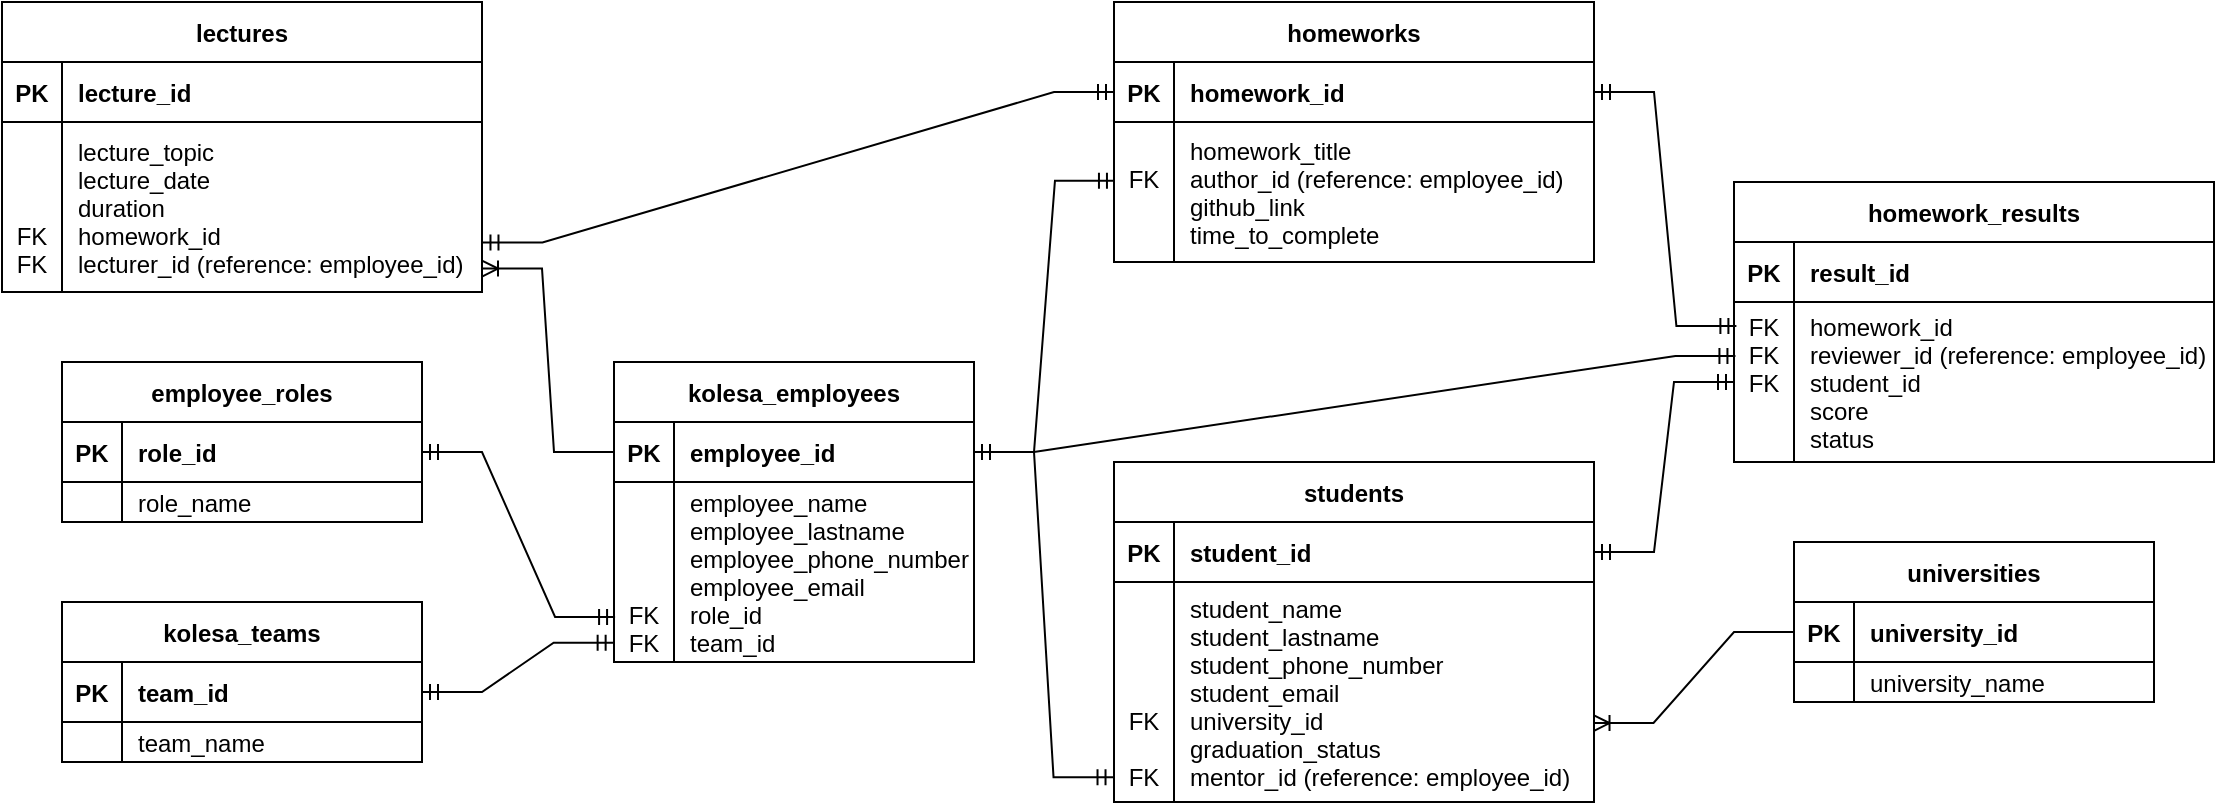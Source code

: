 <mxfile version="20.3.7" type="device"><diagram id="hOJQ7ITbT8HSQyX0tCzR" name="Страница 1"><mxGraphModel dx="1267" dy="1962" grid="1" gridSize="10" guides="1" tooltips="1" connect="1" arrows="1" fold="1" page="1" pageScale="1" pageWidth="827" pageHeight="1169" math="0" shadow="0"><root><mxCell id="0"/><mxCell id="1" parent="0"/><mxCell id="3xY9UxfeEPPlGoBs83Ob-1" value="students" style="shape=table;startSize=30;container=1;collapsible=1;childLayout=tableLayout;fixedRows=1;rowLines=0;fontStyle=1;align=center;resizeLast=1;" vertex="1" parent="1"><mxGeometry x="730" y="200" width="240" height="170" as="geometry"/></mxCell><mxCell id="3xY9UxfeEPPlGoBs83Ob-2" value="" style="shape=tableRow;horizontal=0;startSize=0;swimlaneHead=0;swimlaneBody=0;fillColor=none;collapsible=0;dropTarget=0;points=[[0,0.5],[1,0.5]];portConstraint=eastwest;top=0;left=0;right=0;bottom=1;" vertex="1" parent="3xY9UxfeEPPlGoBs83Ob-1"><mxGeometry y="30" width="240" height="30" as="geometry"/></mxCell><mxCell id="3xY9UxfeEPPlGoBs83Ob-3" value="PK" style="shape=partialRectangle;connectable=0;fillColor=none;top=0;left=0;bottom=0;right=0;fontStyle=1;overflow=hidden;" vertex="1" parent="3xY9UxfeEPPlGoBs83Ob-2"><mxGeometry width="30" height="30" as="geometry"><mxRectangle width="30" height="30" as="alternateBounds"/></mxGeometry></mxCell><mxCell id="3xY9UxfeEPPlGoBs83Ob-4" value="student_id" style="shape=partialRectangle;connectable=0;fillColor=none;top=0;left=0;bottom=0;right=0;align=left;spacingLeft=6;fontStyle=1;overflow=hidden;" vertex="1" parent="3xY9UxfeEPPlGoBs83Ob-2"><mxGeometry x="30" width="210" height="30" as="geometry"><mxRectangle width="210" height="30" as="alternateBounds"/></mxGeometry></mxCell><mxCell id="3xY9UxfeEPPlGoBs83Ob-5" value="" style="shape=tableRow;horizontal=0;startSize=0;swimlaneHead=0;swimlaneBody=0;fillColor=none;collapsible=0;dropTarget=0;points=[[0,0.5],[1,0.5]];portConstraint=eastwest;top=0;left=0;right=0;bottom=0;" vertex="1" parent="3xY9UxfeEPPlGoBs83Ob-1"><mxGeometry y="60" width="240" height="110" as="geometry"/></mxCell><mxCell id="3xY9UxfeEPPlGoBs83Ob-6" value="&#10;&#10;&#10;&#10;FK&#10;&#10;FK" style="shape=partialRectangle;connectable=0;fillColor=none;top=0;left=0;bottom=0;right=0;editable=1;overflow=hidden;" vertex="1" parent="3xY9UxfeEPPlGoBs83Ob-5"><mxGeometry width="30" height="110" as="geometry"><mxRectangle width="30" height="110" as="alternateBounds"/></mxGeometry></mxCell><mxCell id="3xY9UxfeEPPlGoBs83Ob-7" value="student_name&#10;student_lastname&#10;student_phone_number&#10;student_email&#10;university_id&#10;graduation_status&#10;mentor_id (reference: employee_id)" style="shape=partialRectangle;connectable=0;fillColor=none;top=0;left=0;bottom=0;right=0;align=left;spacingLeft=6;overflow=hidden;" vertex="1" parent="3xY9UxfeEPPlGoBs83Ob-5"><mxGeometry x="30" width="210" height="110" as="geometry"><mxRectangle width="210" height="110" as="alternateBounds"/></mxGeometry></mxCell><mxCell id="3xY9UxfeEPPlGoBs83Ob-35" value="universities" style="shape=table;startSize=30;container=1;collapsible=1;childLayout=tableLayout;fixedRows=1;rowLines=0;fontStyle=1;align=center;resizeLast=1;" vertex="1" parent="1"><mxGeometry x="1070" y="240" width="180" height="80" as="geometry"/></mxCell><mxCell id="3xY9UxfeEPPlGoBs83Ob-36" value="" style="shape=tableRow;horizontal=0;startSize=0;swimlaneHead=0;swimlaneBody=0;fillColor=none;collapsible=0;dropTarget=0;points=[[0,0.5],[1,0.5]];portConstraint=eastwest;top=0;left=0;right=0;bottom=1;" vertex="1" parent="3xY9UxfeEPPlGoBs83Ob-35"><mxGeometry y="30" width="180" height="30" as="geometry"/></mxCell><mxCell id="3xY9UxfeEPPlGoBs83Ob-37" value="PK" style="shape=partialRectangle;connectable=0;fillColor=none;top=0;left=0;bottom=0;right=0;fontStyle=1;overflow=hidden;" vertex="1" parent="3xY9UxfeEPPlGoBs83Ob-36"><mxGeometry width="30" height="30" as="geometry"><mxRectangle width="30" height="30" as="alternateBounds"/></mxGeometry></mxCell><mxCell id="3xY9UxfeEPPlGoBs83Ob-38" value="university_id" style="shape=partialRectangle;connectable=0;fillColor=none;top=0;left=0;bottom=0;right=0;align=left;spacingLeft=6;fontStyle=1;overflow=hidden;" vertex="1" parent="3xY9UxfeEPPlGoBs83Ob-36"><mxGeometry x="30" width="150" height="30" as="geometry"><mxRectangle width="150" height="30" as="alternateBounds"/></mxGeometry></mxCell><mxCell id="3xY9UxfeEPPlGoBs83Ob-39" value="" style="shape=tableRow;horizontal=0;startSize=0;swimlaneHead=0;swimlaneBody=0;fillColor=none;collapsible=0;dropTarget=0;points=[[0,0.5],[1,0.5]];portConstraint=eastwest;top=0;left=0;right=0;bottom=0;" vertex="1" parent="3xY9UxfeEPPlGoBs83Ob-35"><mxGeometry y="60" width="180" height="20" as="geometry"/></mxCell><mxCell id="3xY9UxfeEPPlGoBs83Ob-40" value="" style="shape=partialRectangle;connectable=0;fillColor=none;top=0;left=0;bottom=0;right=0;editable=1;overflow=hidden;" vertex="1" parent="3xY9UxfeEPPlGoBs83Ob-39"><mxGeometry width="30" height="20" as="geometry"><mxRectangle width="30" height="20" as="alternateBounds"/></mxGeometry></mxCell><mxCell id="3xY9UxfeEPPlGoBs83Ob-41" value="university_name" style="shape=partialRectangle;connectable=0;fillColor=none;top=0;left=0;bottom=0;right=0;align=left;spacingLeft=6;overflow=hidden;" vertex="1" parent="3xY9UxfeEPPlGoBs83Ob-39"><mxGeometry x="30" width="150" height="20" as="geometry"><mxRectangle width="150" height="20" as="alternateBounds"/></mxGeometry></mxCell><mxCell id="3xY9UxfeEPPlGoBs83Ob-42" value="employee_roles" style="shape=table;startSize=30;container=1;collapsible=1;childLayout=tableLayout;fixedRows=1;rowLines=0;fontStyle=1;align=center;resizeLast=1;" vertex="1" parent="1"><mxGeometry x="204" y="150" width="180" height="80" as="geometry"/></mxCell><mxCell id="3xY9UxfeEPPlGoBs83Ob-43" value="" style="shape=tableRow;horizontal=0;startSize=0;swimlaneHead=0;swimlaneBody=0;fillColor=none;collapsible=0;dropTarget=0;points=[[0,0.5],[1,0.5]];portConstraint=eastwest;top=0;left=0;right=0;bottom=1;" vertex="1" parent="3xY9UxfeEPPlGoBs83Ob-42"><mxGeometry y="30" width="180" height="30" as="geometry"/></mxCell><mxCell id="3xY9UxfeEPPlGoBs83Ob-44" value="PK" style="shape=partialRectangle;connectable=0;fillColor=none;top=0;left=0;bottom=0;right=0;fontStyle=1;overflow=hidden;" vertex="1" parent="3xY9UxfeEPPlGoBs83Ob-43"><mxGeometry width="30" height="30" as="geometry"><mxRectangle width="30" height="30" as="alternateBounds"/></mxGeometry></mxCell><mxCell id="3xY9UxfeEPPlGoBs83Ob-45" value="role_id" style="shape=partialRectangle;connectable=0;fillColor=none;top=0;left=0;bottom=0;right=0;align=left;spacingLeft=6;fontStyle=1;overflow=hidden;" vertex="1" parent="3xY9UxfeEPPlGoBs83Ob-43"><mxGeometry x="30" width="150" height="30" as="geometry"><mxRectangle width="150" height="30" as="alternateBounds"/></mxGeometry></mxCell><mxCell id="3xY9UxfeEPPlGoBs83Ob-46" value="" style="shape=tableRow;horizontal=0;startSize=0;swimlaneHead=0;swimlaneBody=0;fillColor=none;collapsible=0;dropTarget=0;points=[[0,0.5],[1,0.5]];portConstraint=eastwest;top=0;left=0;right=0;bottom=0;" vertex="1" parent="3xY9UxfeEPPlGoBs83Ob-42"><mxGeometry y="60" width="180" height="20" as="geometry"/></mxCell><mxCell id="3xY9UxfeEPPlGoBs83Ob-47" value="" style="shape=partialRectangle;connectable=0;fillColor=none;top=0;left=0;bottom=0;right=0;editable=1;overflow=hidden;" vertex="1" parent="3xY9UxfeEPPlGoBs83Ob-46"><mxGeometry width="30" height="20" as="geometry"><mxRectangle width="30" height="20" as="alternateBounds"/></mxGeometry></mxCell><mxCell id="3xY9UxfeEPPlGoBs83Ob-48" value="role_name" style="shape=partialRectangle;connectable=0;fillColor=none;top=0;left=0;bottom=0;right=0;align=left;spacingLeft=6;overflow=hidden;" vertex="1" parent="3xY9UxfeEPPlGoBs83Ob-46"><mxGeometry x="30" width="150" height="20" as="geometry"><mxRectangle width="150" height="20" as="alternateBounds"/></mxGeometry></mxCell><mxCell id="3xY9UxfeEPPlGoBs83Ob-49" value="kolesa_employees" style="shape=table;startSize=30;container=1;collapsible=1;childLayout=tableLayout;fixedRows=1;rowLines=0;fontStyle=1;align=center;resizeLast=1;" vertex="1" parent="1"><mxGeometry x="480" y="150" width="180" height="150" as="geometry"/></mxCell><mxCell id="3xY9UxfeEPPlGoBs83Ob-50" value="" style="shape=tableRow;horizontal=0;startSize=0;swimlaneHead=0;swimlaneBody=0;fillColor=none;collapsible=0;dropTarget=0;points=[[0,0.5],[1,0.5]];portConstraint=eastwest;top=0;left=0;right=0;bottom=1;" vertex="1" parent="3xY9UxfeEPPlGoBs83Ob-49"><mxGeometry y="30" width="180" height="30" as="geometry"/></mxCell><mxCell id="3xY9UxfeEPPlGoBs83Ob-51" value="PK" style="shape=partialRectangle;connectable=0;fillColor=none;top=0;left=0;bottom=0;right=0;fontStyle=1;overflow=hidden;" vertex="1" parent="3xY9UxfeEPPlGoBs83Ob-50"><mxGeometry width="30" height="30" as="geometry"><mxRectangle width="30" height="30" as="alternateBounds"/></mxGeometry></mxCell><mxCell id="3xY9UxfeEPPlGoBs83Ob-52" value="employee_id" style="shape=partialRectangle;connectable=0;fillColor=none;top=0;left=0;bottom=0;right=0;align=left;spacingLeft=6;fontStyle=1;overflow=hidden;" vertex="1" parent="3xY9UxfeEPPlGoBs83Ob-50"><mxGeometry x="30" width="150" height="30" as="geometry"><mxRectangle width="150" height="30" as="alternateBounds"/></mxGeometry></mxCell><mxCell id="3xY9UxfeEPPlGoBs83Ob-53" value="" style="shape=tableRow;horizontal=0;startSize=0;swimlaneHead=0;swimlaneBody=0;fillColor=none;collapsible=0;dropTarget=0;points=[[0,0.5],[1,0.5]];portConstraint=eastwest;top=0;left=0;right=0;bottom=0;" vertex="1" parent="3xY9UxfeEPPlGoBs83Ob-49"><mxGeometry y="60" width="180" height="90" as="geometry"/></mxCell><mxCell id="3xY9UxfeEPPlGoBs83Ob-54" value="&#10;&#10;&#10;&#10;FK&#10;FK" style="shape=partialRectangle;connectable=0;fillColor=none;top=0;left=0;bottom=0;right=0;editable=1;overflow=hidden;" vertex="1" parent="3xY9UxfeEPPlGoBs83Ob-53"><mxGeometry width="30" height="90" as="geometry"><mxRectangle width="30" height="90" as="alternateBounds"/></mxGeometry></mxCell><mxCell id="3xY9UxfeEPPlGoBs83Ob-55" value="employee_name&#10;employee_lastname&#10;employee_phone_number&#10;employee_email&#10;role_id&#10;team_id" style="shape=partialRectangle;connectable=0;fillColor=none;top=0;left=0;bottom=0;right=0;align=left;spacingLeft=6;overflow=hidden;" vertex="1" parent="3xY9UxfeEPPlGoBs83Ob-53"><mxGeometry x="30" width="150" height="90" as="geometry"><mxRectangle width="150" height="90" as="alternateBounds"/></mxGeometry></mxCell><mxCell id="3xY9UxfeEPPlGoBs83Ob-56" value="lectures" style="shape=table;startSize=30;container=1;collapsible=1;childLayout=tableLayout;fixedRows=1;rowLines=0;fontStyle=1;align=center;resizeLast=1;" vertex="1" parent="1"><mxGeometry x="174" y="-30" width="240" height="145" as="geometry"/></mxCell><mxCell id="3xY9UxfeEPPlGoBs83Ob-57" value="" style="shape=tableRow;horizontal=0;startSize=0;swimlaneHead=0;swimlaneBody=0;fillColor=none;collapsible=0;dropTarget=0;points=[[0,0.5],[1,0.5]];portConstraint=eastwest;top=0;left=0;right=0;bottom=1;" vertex="1" parent="3xY9UxfeEPPlGoBs83Ob-56"><mxGeometry y="30" width="240" height="30" as="geometry"/></mxCell><mxCell id="3xY9UxfeEPPlGoBs83Ob-58" value="PK" style="shape=partialRectangle;connectable=0;fillColor=none;top=0;left=0;bottom=0;right=0;fontStyle=1;overflow=hidden;" vertex="1" parent="3xY9UxfeEPPlGoBs83Ob-57"><mxGeometry width="30" height="30" as="geometry"><mxRectangle width="30" height="30" as="alternateBounds"/></mxGeometry></mxCell><mxCell id="3xY9UxfeEPPlGoBs83Ob-59" value="lecture_id" style="shape=partialRectangle;connectable=0;fillColor=none;top=0;left=0;bottom=0;right=0;align=left;spacingLeft=6;fontStyle=1;overflow=hidden;" vertex="1" parent="3xY9UxfeEPPlGoBs83Ob-57"><mxGeometry x="30" width="210" height="30" as="geometry"><mxRectangle width="210" height="30" as="alternateBounds"/></mxGeometry></mxCell><mxCell id="3xY9UxfeEPPlGoBs83Ob-60" value="" style="shape=tableRow;horizontal=0;startSize=0;swimlaneHead=0;swimlaneBody=0;fillColor=none;collapsible=0;dropTarget=0;points=[[0,0.5],[1,0.5]];portConstraint=eastwest;top=0;left=0;right=0;bottom=0;" vertex="1" parent="3xY9UxfeEPPlGoBs83Ob-56"><mxGeometry y="60" width="240" height="85" as="geometry"/></mxCell><mxCell id="3xY9UxfeEPPlGoBs83Ob-61" value="&#10;&#10;&#10;FK&#10;FK" style="shape=partialRectangle;connectable=0;fillColor=none;top=0;left=0;bottom=0;right=0;editable=1;overflow=hidden;" vertex="1" parent="3xY9UxfeEPPlGoBs83Ob-60"><mxGeometry width="30" height="85" as="geometry"><mxRectangle width="30" height="85" as="alternateBounds"/></mxGeometry></mxCell><mxCell id="3xY9UxfeEPPlGoBs83Ob-62" value="lecture_topic&#10;lecture_date&#10;duration&#10;homework_id&#10;lecturer_id (reference: employee_id)" style="shape=partialRectangle;connectable=0;fillColor=none;top=0;left=0;bottom=0;right=0;align=left;spacingLeft=6;overflow=hidden;" vertex="1" parent="3xY9UxfeEPPlGoBs83Ob-60"><mxGeometry x="30" width="210" height="85" as="geometry"><mxRectangle width="210" height="85" as="alternateBounds"/></mxGeometry></mxCell><mxCell id="3xY9UxfeEPPlGoBs83Ob-63" value="homeworks" style="shape=table;startSize=30;container=1;collapsible=1;childLayout=tableLayout;fixedRows=1;rowLines=0;fontStyle=1;align=center;resizeLast=1;" vertex="1" parent="1"><mxGeometry x="730" y="-30" width="240" height="130" as="geometry"/></mxCell><mxCell id="3xY9UxfeEPPlGoBs83Ob-64" value="" style="shape=tableRow;horizontal=0;startSize=0;swimlaneHead=0;swimlaneBody=0;fillColor=none;collapsible=0;dropTarget=0;points=[[0,0.5],[1,0.5]];portConstraint=eastwest;top=0;left=0;right=0;bottom=1;" vertex="1" parent="3xY9UxfeEPPlGoBs83Ob-63"><mxGeometry y="30" width="240" height="30" as="geometry"/></mxCell><mxCell id="3xY9UxfeEPPlGoBs83Ob-65" value="PK" style="shape=partialRectangle;connectable=0;fillColor=none;top=0;left=0;bottom=0;right=0;fontStyle=1;overflow=hidden;" vertex="1" parent="3xY9UxfeEPPlGoBs83Ob-64"><mxGeometry width="30" height="30" as="geometry"><mxRectangle width="30" height="30" as="alternateBounds"/></mxGeometry></mxCell><mxCell id="3xY9UxfeEPPlGoBs83Ob-66" value="homework_id" style="shape=partialRectangle;connectable=0;fillColor=none;top=0;left=0;bottom=0;right=0;align=left;spacingLeft=6;fontStyle=1;overflow=hidden;" vertex="1" parent="3xY9UxfeEPPlGoBs83Ob-64"><mxGeometry x="30" width="210" height="30" as="geometry"><mxRectangle width="210" height="30" as="alternateBounds"/></mxGeometry></mxCell><mxCell id="3xY9UxfeEPPlGoBs83Ob-67" value="" style="shape=tableRow;horizontal=0;startSize=0;swimlaneHead=0;swimlaneBody=0;fillColor=none;collapsible=0;dropTarget=0;points=[[0,0.5],[1,0.5]];portConstraint=eastwest;top=0;left=0;right=0;bottom=0;" vertex="1" parent="3xY9UxfeEPPlGoBs83Ob-63"><mxGeometry y="60" width="240" height="70" as="geometry"/></mxCell><mxCell id="3xY9UxfeEPPlGoBs83Ob-68" value="&#10;FK&#10;&#10;" style="shape=partialRectangle;connectable=0;fillColor=none;top=0;left=0;bottom=0;right=0;editable=1;overflow=hidden;" vertex="1" parent="3xY9UxfeEPPlGoBs83Ob-67"><mxGeometry width="30" height="70" as="geometry"><mxRectangle width="30" height="70" as="alternateBounds"/></mxGeometry></mxCell><mxCell id="3xY9UxfeEPPlGoBs83Ob-69" value="homework_title&#10;author_id (reference: employee_id)&#10;github_link&#10;time_to_complete" style="shape=partialRectangle;connectable=0;fillColor=none;top=0;left=0;bottom=0;right=0;align=left;spacingLeft=6;overflow=hidden;" vertex="1" parent="3xY9UxfeEPPlGoBs83Ob-67"><mxGeometry x="30" width="210" height="70" as="geometry"><mxRectangle width="210" height="70" as="alternateBounds"/></mxGeometry></mxCell><mxCell id="3xY9UxfeEPPlGoBs83Ob-70" value="homework_results" style="shape=table;startSize=30;container=1;collapsible=1;childLayout=tableLayout;fixedRows=1;rowLines=0;fontStyle=1;align=center;resizeLast=1;" vertex="1" parent="1"><mxGeometry x="1040" y="60" width="240" height="140" as="geometry"/></mxCell><mxCell id="3xY9UxfeEPPlGoBs83Ob-71" value="" style="shape=tableRow;horizontal=0;startSize=0;swimlaneHead=0;swimlaneBody=0;fillColor=none;collapsible=0;dropTarget=0;points=[[0,0.5],[1,0.5]];portConstraint=eastwest;top=0;left=0;right=0;bottom=1;" vertex="1" parent="3xY9UxfeEPPlGoBs83Ob-70"><mxGeometry y="30" width="240" height="30" as="geometry"/></mxCell><mxCell id="3xY9UxfeEPPlGoBs83Ob-72" value="PK" style="shape=partialRectangle;connectable=0;fillColor=none;top=0;left=0;bottom=0;right=0;fontStyle=1;overflow=hidden;" vertex="1" parent="3xY9UxfeEPPlGoBs83Ob-71"><mxGeometry width="30" height="30" as="geometry"><mxRectangle width="30" height="30" as="alternateBounds"/></mxGeometry></mxCell><mxCell id="3xY9UxfeEPPlGoBs83Ob-73" value="result_id" style="shape=partialRectangle;connectable=0;fillColor=none;top=0;left=0;bottom=0;right=0;align=left;spacingLeft=6;fontStyle=1;overflow=hidden;" vertex="1" parent="3xY9UxfeEPPlGoBs83Ob-71"><mxGeometry x="30" width="210" height="30" as="geometry"><mxRectangle width="210" height="30" as="alternateBounds"/></mxGeometry></mxCell><mxCell id="3xY9UxfeEPPlGoBs83Ob-74" value="" style="shape=tableRow;horizontal=0;startSize=0;swimlaneHead=0;swimlaneBody=0;fillColor=none;collapsible=0;dropTarget=0;points=[[0,0.5],[1,0.5]];portConstraint=eastwest;top=0;left=0;right=0;bottom=0;" vertex="1" parent="3xY9UxfeEPPlGoBs83Ob-70"><mxGeometry y="60" width="240" height="80" as="geometry"/></mxCell><mxCell id="3xY9UxfeEPPlGoBs83Ob-75" value="FK&#10;FK&#10;FK&#10;&#10;" style="shape=partialRectangle;connectable=0;fillColor=none;top=0;left=0;bottom=0;right=0;editable=1;overflow=hidden;" vertex="1" parent="3xY9UxfeEPPlGoBs83Ob-74"><mxGeometry width="30" height="80" as="geometry"><mxRectangle width="30" height="80" as="alternateBounds"/></mxGeometry></mxCell><mxCell id="3xY9UxfeEPPlGoBs83Ob-76" value="homework_id&#10;reviewer_id (reference: employee_id)&#10;student_id&#10;score&#10;status" style="shape=partialRectangle;connectable=0;fillColor=none;top=0;left=0;bottom=0;right=0;align=left;spacingLeft=6;overflow=hidden;" vertex="1" parent="3xY9UxfeEPPlGoBs83Ob-74"><mxGeometry x="30" width="210" height="80" as="geometry"><mxRectangle width="210" height="80" as="alternateBounds"/></mxGeometry></mxCell><mxCell id="3xY9UxfeEPPlGoBs83Ob-78" value="" style="edgeStyle=entityRelationEdgeStyle;fontSize=12;html=1;endArrow=ERmandOne;startArrow=ERmandOne;rounded=0;exitX=1;exitY=0.5;exitDx=0;exitDy=0;entryX=0.003;entryY=0.75;entryDx=0;entryDy=0;entryPerimeter=0;" edge="1" parent="1" source="3xY9UxfeEPPlGoBs83Ob-43" target="3xY9UxfeEPPlGoBs83Ob-53"><mxGeometry width="100" height="100" relative="1" as="geometry"><mxPoint x="280" y="390" as="sourcePoint"/><mxPoint x="380" y="290" as="targetPoint"/></mxGeometry></mxCell><mxCell id="3xY9UxfeEPPlGoBs83Ob-79" value="" style="edgeStyle=entityRelationEdgeStyle;fontSize=12;html=1;endArrow=ERmandOne;startArrow=ERmandOne;rounded=0;entryX=-0.001;entryY=0.893;entryDx=0;entryDy=0;entryPerimeter=0;exitX=1;exitY=0.5;exitDx=0;exitDy=0;" edge="1" parent="1" source="3xY9UxfeEPPlGoBs83Ob-91" target="3xY9UxfeEPPlGoBs83Ob-53"><mxGeometry width="100" height="100" relative="1" as="geometry"><mxPoint x="430" y="310" as="sourcePoint"/><mxPoint x="480" y="220" as="targetPoint"/></mxGeometry></mxCell><mxCell id="3xY9UxfeEPPlGoBs83Ob-81" value="" style="edgeStyle=entityRelationEdgeStyle;fontSize=12;html=1;endArrow=ERmandOne;startArrow=ERmandOne;rounded=0;entryX=-0.001;entryY=0.887;entryDx=0;entryDy=0;exitX=1;exitY=0.5;exitDx=0;exitDy=0;entryPerimeter=0;" edge="1" parent="1" source="3xY9UxfeEPPlGoBs83Ob-50" target="3xY9UxfeEPPlGoBs83Ob-5"><mxGeometry width="100" height="100" relative="1" as="geometry"><mxPoint x="680" y="230" as="sourcePoint"/><mxPoint x="760" y="260" as="targetPoint"/></mxGeometry></mxCell><mxCell id="3xY9UxfeEPPlGoBs83Ob-83" value="" style="edgeStyle=entityRelationEdgeStyle;fontSize=12;html=1;endArrow=ERoneToMany;rounded=0;exitX=0;exitY=0.5;exitDx=0;exitDy=0;entryX=1;entryY=0.862;entryDx=0;entryDy=0;entryPerimeter=0;" edge="1" parent="1" source="3xY9UxfeEPPlGoBs83Ob-50" target="3xY9UxfeEPPlGoBs83Ob-60"><mxGeometry width="100" height="100" relative="1" as="geometry"><mxPoint x="860" y="310" as="sourcePoint"/><mxPoint x="960" y="210" as="targetPoint"/></mxGeometry></mxCell><mxCell id="3xY9UxfeEPPlGoBs83Ob-84" value="" style="edgeStyle=entityRelationEdgeStyle;fontSize=12;html=1;endArrow=ERmandOne;startArrow=ERmandOne;rounded=0;entryX=1.001;entryY=0.709;entryDx=0;entryDy=0;exitX=0;exitY=0.5;exitDx=0;exitDy=0;entryPerimeter=0;" edge="1" parent="1" source="3xY9UxfeEPPlGoBs83Ob-64" target="3xY9UxfeEPPlGoBs83Ob-60"><mxGeometry width="100" height="100" relative="1" as="geometry"><mxPoint x="900" y="320" as="sourcePoint"/><mxPoint x="1000" y="220" as="targetPoint"/></mxGeometry></mxCell><mxCell id="3xY9UxfeEPPlGoBs83Ob-85" value="" style="edgeStyle=entityRelationEdgeStyle;fontSize=12;html=1;endArrow=ERmandOne;startArrow=ERmandOne;rounded=0;exitX=1;exitY=0.5;exitDx=0;exitDy=0;entryX=0.003;entryY=0.337;entryDx=0;entryDy=0;entryPerimeter=0;" edge="1" parent="1" source="3xY9UxfeEPPlGoBs83Ob-50" target="3xY9UxfeEPPlGoBs83Ob-74"><mxGeometry width="100" height="100" relative="1" as="geometry"><mxPoint x="900" y="390" as="sourcePoint"/><mxPoint x="1000" y="290" as="targetPoint"/></mxGeometry></mxCell><mxCell id="3xY9UxfeEPPlGoBs83Ob-87" value="" style="edgeStyle=entityRelationEdgeStyle;fontSize=12;html=1;endArrow=ERmandOne;startArrow=ERmandOne;rounded=0;entryX=1;entryY=0.5;entryDx=0;entryDy=0;exitX=0.005;exitY=0.15;exitDx=0;exitDy=0;exitPerimeter=0;" edge="1" parent="1" source="3xY9UxfeEPPlGoBs83Ob-74" target="3xY9UxfeEPPlGoBs83Ob-64"><mxGeometry width="100" height="100" relative="1" as="geometry"><mxPoint x="1190" y="340" as="sourcePoint"/><mxPoint x="1290" y="240" as="targetPoint"/></mxGeometry></mxCell><mxCell id="3xY9UxfeEPPlGoBs83Ob-88" value="" style="edgeStyle=entityRelationEdgeStyle;fontSize=12;html=1;endArrow=ERmandOne;startArrow=ERmandOne;rounded=0;entryX=0;entryY=0.5;entryDx=0;entryDy=0;exitX=1;exitY=0.5;exitDx=0;exitDy=0;" edge="1" parent="1" source="3xY9UxfeEPPlGoBs83Ob-2" target="3xY9UxfeEPPlGoBs83Ob-74"><mxGeometry width="100" height="100" relative="1" as="geometry"><mxPoint x="950" y="480" as="sourcePoint"/><mxPoint x="1050" y="380" as="targetPoint"/></mxGeometry></mxCell><mxCell id="3xY9UxfeEPPlGoBs83Ob-89" value="" style="edgeStyle=entityRelationEdgeStyle;fontSize=12;html=1;endArrow=ERmandOne;startArrow=ERmandOne;rounded=0;entryX=0.002;entryY=0.419;entryDx=0;entryDy=0;exitX=1;exitY=0.5;exitDx=0;exitDy=0;entryPerimeter=0;" edge="1" parent="1" source="3xY9UxfeEPPlGoBs83Ob-50" target="3xY9UxfeEPPlGoBs83Ob-67"><mxGeometry width="100" height="100" relative="1" as="geometry"><mxPoint x="560" y="160" as="sourcePoint"/><mxPoint x="660" y="60" as="targetPoint"/></mxGeometry></mxCell><mxCell id="3xY9UxfeEPPlGoBs83Ob-90" value="kolesa_teams" style="shape=table;startSize=30;container=1;collapsible=1;childLayout=tableLayout;fixedRows=1;rowLines=0;fontStyle=1;align=center;resizeLast=1;" vertex="1" parent="1"><mxGeometry x="204" y="270" width="180" height="80" as="geometry"/></mxCell><mxCell id="3xY9UxfeEPPlGoBs83Ob-91" value="" style="shape=tableRow;horizontal=0;startSize=0;swimlaneHead=0;swimlaneBody=0;fillColor=none;collapsible=0;dropTarget=0;points=[[0,0.5],[1,0.5]];portConstraint=eastwest;top=0;left=0;right=0;bottom=1;" vertex="1" parent="3xY9UxfeEPPlGoBs83Ob-90"><mxGeometry y="30" width="180" height="30" as="geometry"/></mxCell><mxCell id="3xY9UxfeEPPlGoBs83Ob-92" value="PK" style="shape=partialRectangle;connectable=0;fillColor=none;top=0;left=0;bottom=0;right=0;fontStyle=1;overflow=hidden;" vertex="1" parent="3xY9UxfeEPPlGoBs83Ob-91"><mxGeometry width="30" height="30" as="geometry"><mxRectangle width="30" height="30" as="alternateBounds"/></mxGeometry></mxCell><mxCell id="3xY9UxfeEPPlGoBs83Ob-93" value="team_id" style="shape=partialRectangle;connectable=0;fillColor=none;top=0;left=0;bottom=0;right=0;align=left;spacingLeft=6;fontStyle=1;overflow=hidden;" vertex="1" parent="3xY9UxfeEPPlGoBs83Ob-91"><mxGeometry x="30" width="150" height="30" as="geometry"><mxRectangle width="150" height="30" as="alternateBounds"/></mxGeometry></mxCell><mxCell id="3xY9UxfeEPPlGoBs83Ob-94" value="" style="shape=tableRow;horizontal=0;startSize=0;swimlaneHead=0;swimlaneBody=0;fillColor=none;collapsible=0;dropTarget=0;points=[[0,0.5],[1,0.5]];portConstraint=eastwest;top=0;left=0;right=0;bottom=0;" vertex="1" parent="3xY9UxfeEPPlGoBs83Ob-90"><mxGeometry y="60" width="180" height="20" as="geometry"/></mxCell><mxCell id="3xY9UxfeEPPlGoBs83Ob-95" value="" style="shape=partialRectangle;connectable=0;fillColor=none;top=0;left=0;bottom=0;right=0;editable=1;overflow=hidden;" vertex="1" parent="3xY9UxfeEPPlGoBs83Ob-94"><mxGeometry width="30" height="20" as="geometry"><mxRectangle width="30" height="20" as="alternateBounds"/></mxGeometry></mxCell><mxCell id="3xY9UxfeEPPlGoBs83Ob-96" value="team_name" style="shape=partialRectangle;connectable=0;fillColor=none;top=0;left=0;bottom=0;right=0;align=left;spacingLeft=6;overflow=hidden;" vertex="1" parent="3xY9UxfeEPPlGoBs83Ob-94"><mxGeometry x="30" width="150" height="20" as="geometry"><mxRectangle width="150" height="20" as="alternateBounds"/></mxGeometry></mxCell><mxCell id="3xY9UxfeEPPlGoBs83Ob-97" value="" style="edgeStyle=entityRelationEdgeStyle;fontSize=12;html=1;endArrow=ERoneToMany;rounded=0;exitX=0;exitY=0.5;exitDx=0;exitDy=0;entryX=0.999;entryY=0.641;entryDx=0;entryDy=0;entryPerimeter=0;" edge="1" parent="1" source="3xY9UxfeEPPlGoBs83Ob-36" target="3xY9UxfeEPPlGoBs83Ob-5"><mxGeometry width="100" height="100" relative="1" as="geometry"><mxPoint x="870" y="370" as="sourcePoint"/><mxPoint x="970" y="270" as="targetPoint"/></mxGeometry></mxCell></root></mxGraphModel></diagram></mxfile>